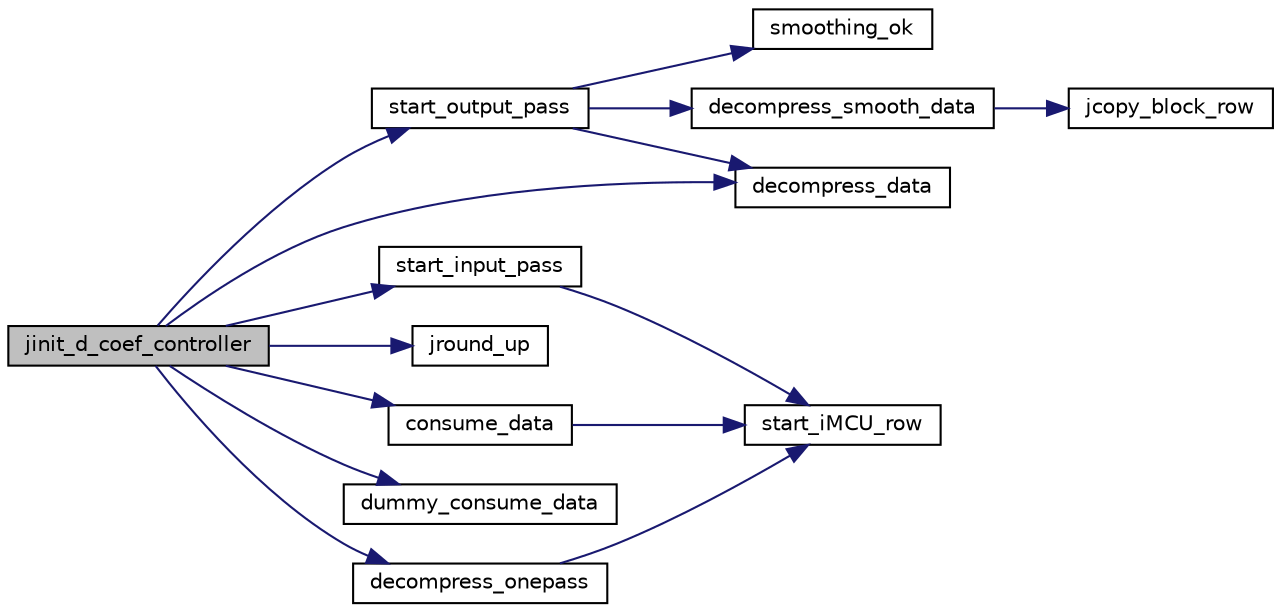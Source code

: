 digraph "jinit_d_coef_controller"
{
 // LATEX_PDF_SIZE
  bgcolor="transparent";
  edge [fontname="Helvetica",fontsize="10",labelfontname="Helvetica",labelfontsize="10"];
  node [fontname="Helvetica",fontsize="10",shape=record];
  rankdir="LR";
  Node35 [label="jinit_d_coef_controller",height=0.2,width=0.4,color="black", fillcolor="grey75", style="filled", fontcolor="black",tooltip=" "];
  Node35 -> Node36 [color="midnightblue",fontsize="10",style="solid"];
  Node36 [label="start_input_pass",height=0.2,width=0.4,color="black",URL="$jdcoefct_8c.html#abc0a94e24edf93bc7f914cf4a698a870",tooltip=" "];
  Node36 -> Node37 [color="midnightblue",fontsize="10",style="solid"];
  Node37 [label="start_iMCU_row",height=0.2,width=0.4,color="black",URL="$jctrans_8c.html#a36af8147c149ad95035fc08ff3012ef5",tooltip=" "];
  Node35 -> Node38 [color="midnightblue",fontsize="10",style="solid"];
  Node38 [label="start_output_pass",height=0.2,width=0.4,color="black",URL="$jdcoefct_8c.html#adf23b9a09770b5e038955fa770f95060",tooltip=" "];
  Node38 -> Node39 [color="midnightblue",fontsize="10",style="solid"];
  Node39 [label="smoothing_ok",height=0.2,width=0.4,color="black",URL="$jdcoefct_8c.html#aa5031be4b254dc2a2b20d38c259d5919",tooltip=" "];
  Node38 -> Node40 [color="midnightblue",fontsize="10",style="solid"];
  Node40 [label="decompress_smooth_data",height=0.2,width=0.4,color="black",URL="$jdcoefct_8c.html#af86ac2b972c76d8b0421acf9565750ba",tooltip=" "];
  Node40 -> Node41 [color="midnightblue",fontsize="10",style="solid"];
  Node41 [label="jcopy_block_row",height=0.2,width=0.4,color="black",URL="$jutils_8c.html#a6aad126647ba708534f3be1676d29efb",tooltip=" "];
  Node38 -> Node42 [color="midnightblue",fontsize="10",style="solid"];
  Node42 [label="decompress_data",height=0.2,width=0.4,color="black",URL="$jdcoefct_8c.html#aeb3959a425ae15d61d141f82da1087aa",tooltip=" "];
  Node35 -> Node43 [color="midnightblue",fontsize="10",style="solid"];
  Node43 [label="jround_up",height=0.2,width=0.4,color="black",URL="$jutils_8c.html#a9f91b295901b3868694a217759d073c4",tooltip=" "];
  Node35 -> Node44 [color="midnightblue",fontsize="10",style="solid"];
  Node44 [label="consume_data",height=0.2,width=0.4,color="black",URL="$jdcoefct_8c.html#a474c99ffcdc94688233e34f65e95c50d",tooltip=" "];
  Node44 -> Node37 [color="midnightblue",fontsize="10",style="solid"];
  Node35 -> Node42 [color="midnightblue",fontsize="10",style="solid"];
  Node35 -> Node45 [color="midnightblue",fontsize="10",style="solid"];
  Node45 [label="dummy_consume_data",height=0.2,width=0.4,color="black",URL="$jdcoefct_8c.html#a4f0cd05b382e196c8bd2909b684eb7fb",tooltip=" "];
  Node35 -> Node46 [color="midnightblue",fontsize="10",style="solid"];
  Node46 [label="decompress_onepass",height=0.2,width=0.4,color="black",URL="$jdcoefct_8c.html#abf6f5294d45929fffec5664add509253",tooltip=" "];
  Node46 -> Node37 [color="midnightblue",fontsize="10",style="solid"];
}
